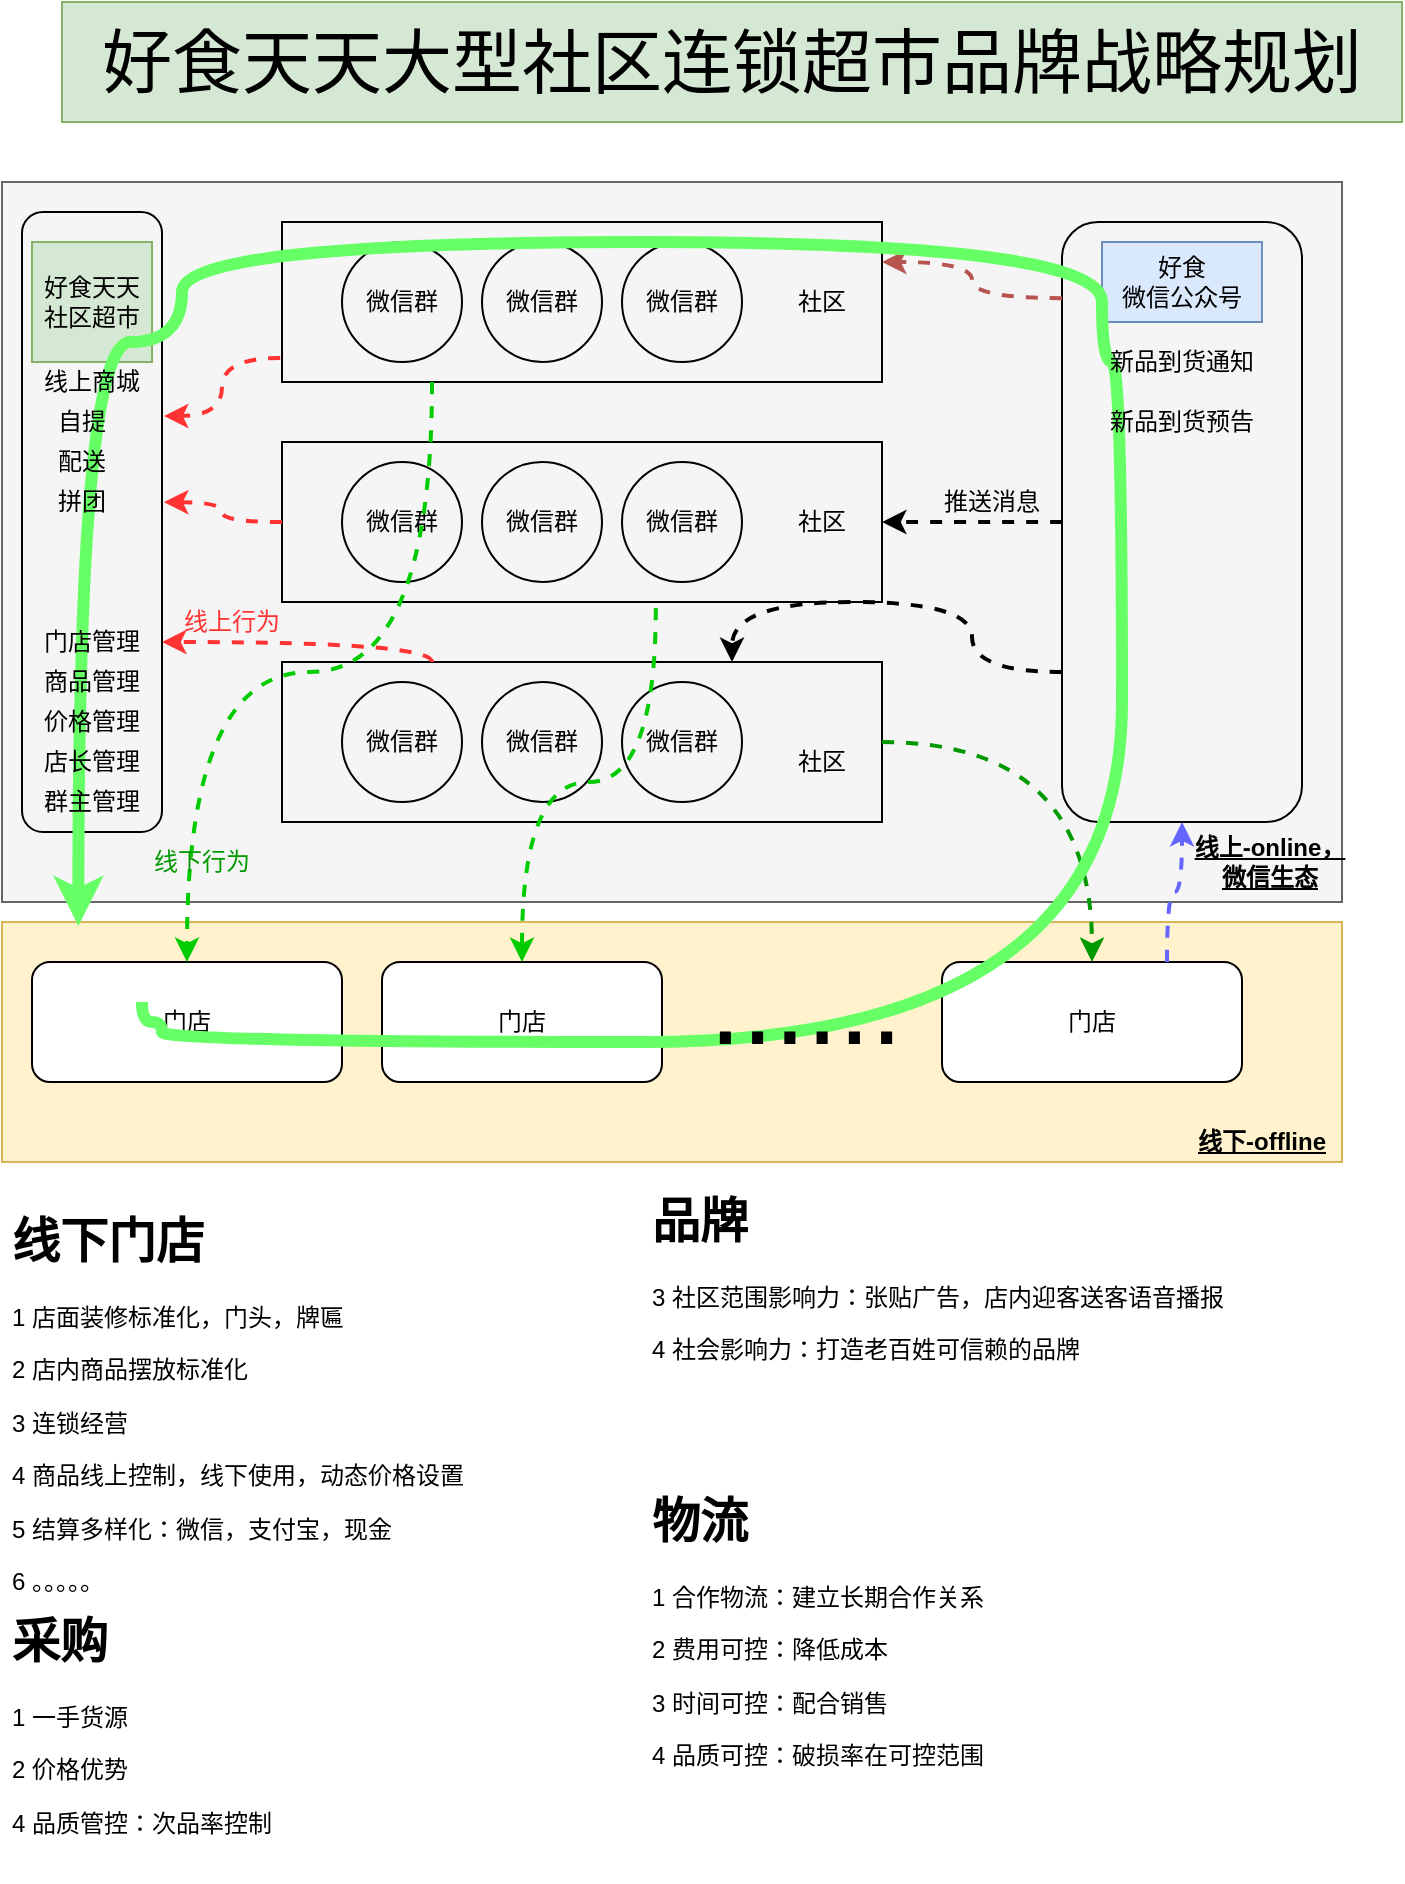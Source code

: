 <mxfile version="14.7.0" type="github">
  <diagram id="yglCbP8OD9rMLNFjM7ZE" name="第 1 页">
    <mxGraphModel dx="868" dy="421" grid="1" gridSize="10" guides="1" tooltips="1" connect="1" arrows="1" fold="1" page="1" pageScale="1" pageWidth="827" pageHeight="1169" math="0" shadow="0">
      <root>
        <mxCell id="0" />
        <mxCell id="1" parent="0" />
        <mxCell id="3iqUo-m16Uvu6Jflfh_F-33" value="" style="rounded=0;whiteSpace=wrap;html=1;fillColor=#f5f5f5;strokeColor=#666666;fontColor=#333333;" parent="1" vertex="1">
          <mxGeometry x="40" y="120" width="670" height="360" as="geometry" />
        </mxCell>
        <mxCell id="3iqUo-m16Uvu6Jflfh_F-6" value="" style="rounded=0;whiteSpace=wrap;html=1;fillColor=none;" parent="1" vertex="1">
          <mxGeometry x="180" y="140" width="300" height="80" as="geometry" />
        </mxCell>
        <mxCell id="3iqUo-m16Uvu6Jflfh_F-3" value="&lt;span&gt;微信群&lt;/span&gt;" style="ellipse;whiteSpace=wrap;html=1;aspect=fixed;fillColor=none;" parent="1" vertex="1">
          <mxGeometry x="210" y="150" width="60" height="60" as="geometry" />
        </mxCell>
        <mxCell id="3iqUo-m16Uvu6Jflfh_F-7" value="&lt;span&gt;微信群&lt;/span&gt;" style="ellipse;whiteSpace=wrap;html=1;aspect=fixed;fillColor=none;" parent="1" vertex="1">
          <mxGeometry x="280" y="150" width="60" height="60" as="geometry" />
        </mxCell>
        <mxCell id="3iqUo-m16Uvu6Jflfh_F-8" value="&lt;span&gt;微信群&lt;/span&gt;" style="ellipse;whiteSpace=wrap;html=1;aspect=fixed;fillColor=none;" parent="1" vertex="1">
          <mxGeometry x="350" y="150" width="60" height="60" as="geometry" />
        </mxCell>
        <mxCell id="3iqUo-m16Uvu6Jflfh_F-9" value="" style="rounded=0;whiteSpace=wrap;html=1;fillColor=none;" parent="1" vertex="1">
          <mxGeometry x="180" y="250" width="300" height="80" as="geometry" />
        </mxCell>
        <mxCell id="3iqUo-m16Uvu6Jflfh_F-10" value="&lt;span&gt;微信群&lt;/span&gt;" style="ellipse;whiteSpace=wrap;html=1;aspect=fixed;fillColor=none;" parent="1" vertex="1">
          <mxGeometry x="210" y="260" width="60" height="60" as="geometry" />
        </mxCell>
        <mxCell id="3iqUo-m16Uvu6Jflfh_F-11" value="&lt;span&gt;微信群&lt;/span&gt;" style="ellipse;whiteSpace=wrap;html=1;aspect=fixed;fillColor=none;" parent="1" vertex="1">
          <mxGeometry x="280" y="260" width="60" height="60" as="geometry" />
        </mxCell>
        <mxCell id="3iqUo-m16Uvu6Jflfh_F-12" value="&lt;span&gt;微信群&lt;/span&gt;" style="ellipse;whiteSpace=wrap;html=1;aspect=fixed;fillColor=none;" parent="1" vertex="1">
          <mxGeometry x="350" y="260" width="60" height="60" as="geometry" />
        </mxCell>
        <mxCell id="3iqUo-m16Uvu6Jflfh_F-13" value="" style="rounded=0;whiteSpace=wrap;html=1;fillColor=none;" parent="1" vertex="1">
          <mxGeometry x="180" y="360" width="300" height="80" as="geometry" />
        </mxCell>
        <mxCell id="3iqUo-m16Uvu6Jflfh_F-14" value="&lt;span&gt;微信群&lt;/span&gt;" style="ellipse;whiteSpace=wrap;html=1;aspect=fixed;fillColor=none;" parent="1" vertex="1">
          <mxGeometry x="210" y="370" width="60" height="60" as="geometry" />
        </mxCell>
        <mxCell id="3iqUo-m16Uvu6Jflfh_F-15" value="&lt;span&gt;微信群&lt;/span&gt;" style="ellipse;whiteSpace=wrap;html=1;aspect=fixed;fillColor=none;" parent="1" vertex="1">
          <mxGeometry x="280" y="370" width="60" height="60" as="geometry" />
        </mxCell>
        <mxCell id="3iqUo-m16Uvu6Jflfh_F-16" value="&lt;span&gt;微信群&lt;/span&gt;" style="ellipse;whiteSpace=wrap;html=1;aspect=fixed;fillColor=none;" parent="1" vertex="1">
          <mxGeometry x="350" y="370" width="60" height="60" as="geometry" />
        </mxCell>
        <mxCell id="3iqUo-m16Uvu6Jflfh_F-17" value="社区" style="text;html=1;strokeColor=none;fillColor=none;align=center;verticalAlign=middle;whiteSpace=wrap;rounded=0;" parent="1" vertex="1">
          <mxGeometry x="430" y="170" width="40" height="20" as="geometry" />
        </mxCell>
        <mxCell id="3iqUo-m16Uvu6Jflfh_F-18" value="社区" style="text;html=1;strokeColor=none;fillColor=none;align=center;verticalAlign=middle;whiteSpace=wrap;rounded=0;" parent="1" vertex="1">
          <mxGeometry x="430" y="280" width="40" height="20" as="geometry" />
        </mxCell>
        <mxCell id="3iqUo-m16Uvu6Jflfh_F-19" value="社区" style="text;html=1;strokeColor=none;fillColor=none;align=center;verticalAlign=middle;whiteSpace=wrap;rounded=0;" parent="1" vertex="1">
          <mxGeometry x="430" y="400" width="40" height="20" as="geometry" />
        </mxCell>
        <mxCell id="3iqUo-m16Uvu6Jflfh_F-20" value="" style="rounded=1;whiteSpace=wrap;html=1;fillColor=none;" parent="1" vertex="1">
          <mxGeometry x="50" y="135" width="70" height="310" as="geometry" />
        </mxCell>
        <mxCell id="3iqUo-m16Uvu6Jflfh_F-21" value="好食天天&lt;br&gt;社区超市" style="text;html=1;strokeColor=#82b366;fillColor=#d5e8d4;align=center;verticalAlign=middle;whiteSpace=wrap;rounded=0;" parent="1" vertex="1">
          <mxGeometry x="55" y="150" width="60" height="60" as="geometry" />
        </mxCell>
        <mxCell id="3iqUo-m16Uvu6Jflfh_F-22" value="" style="rounded=1;whiteSpace=wrap;html=1;fillColor=none;" parent="1" vertex="1">
          <mxGeometry x="570" y="140" width="120" height="300" as="geometry" />
        </mxCell>
        <mxCell id="3iqUo-m16Uvu6Jflfh_F-23" value="好食&lt;br&gt;微信公众号" style="text;html=1;strokeColor=#6c8ebf;fillColor=#dae8fc;align=center;verticalAlign=middle;whiteSpace=wrap;rounded=0;" parent="1" vertex="1">
          <mxGeometry x="590" y="150" width="80" height="40" as="geometry" />
        </mxCell>
        <mxCell id="3iqUo-m16Uvu6Jflfh_F-34" value="" style="rounded=0;whiteSpace=wrap;html=1;fillColor=#fff2cc;strokeColor=#d6b656;" parent="1" vertex="1">
          <mxGeometry x="40" y="490" width="670" height="120" as="geometry" />
        </mxCell>
        <mxCell id="3iqUo-m16Uvu6Jflfh_F-35" value="线上-online，微信生态" style="text;html=1;strokeColor=none;fillColor=none;align=center;verticalAlign=middle;whiteSpace=wrap;rounded=0;fontStyle=5" parent="1" vertex="1">
          <mxGeometry x="634" y="450" width="80" height="20" as="geometry" />
        </mxCell>
        <mxCell id="3iqUo-m16Uvu6Jflfh_F-36" value="线下-offline" style="text;html=1;strokeColor=none;fillColor=none;align=center;verticalAlign=middle;whiteSpace=wrap;rounded=0;fontStyle=5" parent="1" vertex="1">
          <mxGeometry x="630" y="590" width="80" height="20" as="geometry" />
        </mxCell>
        <mxCell id="3iqUo-m16Uvu6Jflfh_F-37" value="" style="endArrow=classic;html=1;exitX=0;exitY=0.127;exitDx=0;exitDy=0;entryX=1;entryY=0.25;entryDx=0;entryDy=0;endFill=1;exitPerimeter=0;dashed=1;edgeStyle=orthogonalEdgeStyle;curved=1;fillColor=#f8cecc;strokeColor=#b85450;strokeWidth=2;" parent="1" source="3iqUo-m16Uvu6Jflfh_F-22" target="3iqUo-m16Uvu6Jflfh_F-6" edge="1">
          <mxGeometry relative="1" as="geometry">
            <mxPoint x="600" y="320" as="sourcePoint" />
            <mxPoint x="700" y="320" as="targetPoint" />
          </mxGeometry>
        </mxCell>
        <mxCell id="3iqUo-m16Uvu6Jflfh_F-39" value="" style="endArrow=classic;html=1;exitX=0;exitY=0.5;exitDx=0;exitDy=0;endFill=1;dashed=1;edgeStyle=orthogonalEdgeStyle;curved=1;strokeWidth=2;" parent="1" source="3iqUo-m16Uvu6Jflfh_F-22" target="3iqUo-m16Uvu6Jflfh_F-9" edge="1">
          <mxGeometry relative="1" as="geometry">
            <mxPoint x="530" y="188.1" as="sourcePoint" />
            <mxPoint x="490" y="170" as="targetPoint" />
          </mxGeometry>
        </mxCell>
        <mxCell id="3iqUo-m16Uvu6Jflfh_F-40" value="" style="endArrow=classic;html=1;exitX=0;exitY=0.75;exitDx=0;exitDy=0;endFill=1;dashed=1;edgeStyle=orthogonalEdgeStyle;curved=1;entryX=0.75;entryY=0;entryDx=0;entryDy=0;strokeWidth=2;" parent="1" source="3iqUo-m16Uvu6Jflfh_F-22" target="3iqUo-m16Uvu6Jflfh_F-13" edge="1">
          <mxGeometry relative="1" as="geometry">
            <mxPoint x="530" y="300" as="sourcePoint" />
            <mxPoint x="490" y="300" as="targetPoint" />
            <Array as="points">
              <mxPoint x="525" y="365" />
              <mxPoint x="525" y="330" />
              <mxPoint x="405" y="330" />
            </Array>
          </mxGeometry>
        </mxCell>
        <mxCell id="3iqUo-m16Uvu6Jflfh_F-41" value="门店" style="rounded=1;whiteSpace=wrap;html=1;fillColor=#ffffff;" parent="1" vertex="1">
          <mxGeometry x="55" y="510" width="155" height="60" as="geometry" />
        </mxCell>
        <mxCell id="3iqUo-m16Uvu6Jflfh_F-42" value="&lt;span&gt;门店&lt;/span&gt;" style="rounded=1;whiteSpace=wrap;html=1;fillColor=#ffffff;" parent="1" vertex="1">
          <mxGeometry x="230" y="510" width="140" height="60" as="geometry" />
        </mxCell>
        <mxCell id="3iqUo-m16Uvu6Jflfh_F-43" value="&lt;span&gt;门店&lt;/span&gt;" style="rounded=1;whiteSpace=wrap;html=1;fillColor=#ffffff;" parent="1" vertex="1">
          <mxGeometry x="510" y="510" width="150" height="60" as="geometry" />
        </mxCell>
        <mxCell id="3iqUo-m16Uvu6Jflfh_F-45" value="&lt;h1&gt;线下门店&lt;/h1&gt;&lt;p&gt;1&amp;nbsp;店面装修标准化，门头，牌匾&lt;/p&gt;&lt;p&gt;2&amp;nbsp;店内商品摆放标准化&lt;/p&gt;&lt;p&gt;3&amp;nbsp;连锁经营&lt;/p&gt;&lt;p&gt;4&amp;nbsp;商品线上控制，线下使用，动态价格设置&lt;/p&gt;&lt;p&gt;5&amp;nbsp;结算多样化：微信，支付宝，现金&lt;/p&gt;&lt;p&gt;6 。。。。。&lt;/p&gt;&lt;p&gt;&lt;br&gt;&lt;/p&gt;" style="text;html=1;strokeColor=none;fillColor=none;spacing=5;spacingTop=-20;whiteSpace=wrap;overflow=hidden;rounded=0;" parent="1" vertex="1">
          <mxGeometry x="40" y="630" width="330" height="200" as="geometry" />
        </mxCell>
        <mxCell id="3iqUo-m16Uvu6Jflfh_F-46" value="&lt;h1&gt;品牌&lt;/h1&gt;&lt;p&gt;3&amp;nbsp;社区范围影响力：张贴广告，店内迎客送客语音播报&lt;br&gt;&lt;/p&gt;&lt;p&gt;4&amp;nbsp;社会影响力：打造老百姓可信赖的品牌&lt;/p&gt;&lt;p&gt;&lt;br&gt;&lt;/p&gt;" style="text;html=1;strokeColor=none;fillColor=none;spacing=5;spacingTop=-20;whiteSpace=wrap;overflow=hidden;rounded=0;" parent="1" vertex="1">
          <mxGeometry x="360" y="620" width="300" height="140" as="geometry" />
        </mxCell>
        <mxCell id="3iqUo-m16Uvu6Jflfh_F-47" value="&lt;h1&gt;采购&lt;/h1&gt;&lt;p&gt;1&amp;nbsp;一手货源&lt;/p&gt;&lt;p&gt;2&amp;nbsp;价格优势&lt;/p&gt;&lt;p&gt;4&amp;nbsp;品质管控：次品率控制&lt;/p&gt;&lt;p&gt;&lt;br&gt;&lt;/p&gt;" style="text;html=1;strokeColor=none;fillColor=none;spacing=5;spacingTop=-20;whiteSpace=wrap;overflow=hidden;rounded=0;" parent="1" vertex="1">
          <mxGeometry x="40" y="830" width="300" height="140" as="geometry" />
        </mxCell>
        <mxCell id="3iqUo-m16Uvu6Jflfh_F-48" value="&lt;h1&gt;物流&lt;/h1&gt;&lt;p&gt;1&amp;nbsp;合作物流：建立长期合作关系&lt;/p&gt;&lt;p&gt;2&amp;nbsp;费用可控：降低成本&lt;/p&gt;&lt;p&gt;3&amp;nbsp;时间可控：配合销售&lt;/p&gt;&lt;p&gt;4&amp;nbsp;品质可控：破损率在可控范围&lt;/p&gt;&lt;p&gt;&lt;br&gt;&lt;/p&gt;" style="text;html=1;strokeColor=none;fillColor=none;spacing=5;spacingTop=-20;whiteSpace=wrap;overflow=hidden;rounded=0;" parent="1" vertex="1">
          <mxGeometry x="360" y="770" width="300" height="150" as="geometry" />
        </mxCell>
        <mxCell id="3iqUo-m16Uvu6Jflfh_F-49" value="" style="endArrow=classic;html=1;dashed=1;strokeColor=#FF3333;strokeWidth=2;exitX=-0.003;exitY=0.85;exitDx=0;exitDy=0;exitPerimeter=0;edgeStyle=orthogonalEdgeStyle;curved=1;entryX=1.014;entryY=0.329;entryDx=0;entryDy=0;entryPerimeter=0;" parent="1" source="3iqUo-m16Uvu6Jflfh_F-6" target="3iqUo-m16Uvu6Jflfh_F-20" edge="1">
          <mxGeometry relative="1" as="geometry">
            <mxPoint x="90" y="320" as="sourcePoint" />
            <mxPoint x="250" y="320" as="targetPoint" />
          </mxGeometry>
        </mxCell>
        <mxCell id="3iqUo-m16Uvu6Jflfh_F-52" value="" style="endArrow=classic;html=1;dashed=1;strokeColor=#FF3333;strokeWidth=2;entryX=1.014;entryY=0.468;entryDx=0;entryDy=0;edgeStyle=orthogonalEdgeStyle;curved=1;entryPerimeter=0;" parent="1" source="3iqUo-m16Uvu6Jflfh_F-9" target="3iqUo-m16Uvu6Jflfh_F-20" edge="1">
          <mxGeometry relative="1" as="geometry">
            <mxPoint x="189.1" y="218" as="sourcePoint" />
            <mxPoint x="165" y="190" as="targetPoint" />
          </mxGeometry>
        </mxCell>
        <mxCell id="3iqUo-m16Uvu6Jflfh_F-56" value="" style="endArrow=classic;html=1;dashed=1;strokeColor=#FF3333;strokeWidth=2;edgeStyle=orthogonalEdgeStyle;curved=1;exitX=0.25;exitY=0;exitDx=0;exitDy=0;" parent="1" source="3iqUo-m16Uvu6Jflfh_F-13" target="3iqUo-m16Uvu6Jflfh_F-20" edge="1">
          <mxGeometry relative="1" as="geometry">
            <mxPoint x="190" y="300" as="sourcePoint" />
            <mxPoint x="130.98" y="290.08" as="targetPoint" />
            <Array as="points">
              <mxPoint x="255" y="350" />
            </Array>
          </mxGeometry>
        </mxCell>
        <mxCell id="3iqUo-m16Uvu6Jflfh_F-57" value="" style="endArrow=classic;html=1;endFill=1;dashed=1;edgeStyle=orthogonalEdgeStyle;curved=1;strokeWidth=2;strokeColor=#6666FF;exitX=0.75;exitY=0;exitDx=0;exitDy=0;" parent="1" source="3iqUo-m16Uvu6Jflfh_F-43" target="3iqUo-m16Uvu6Jflfh_F-22" edge="1">
          <mxGeometry relative="1" as="geometry">
            <mxPoint x="580" y="375" as="sourcePoint" />
            <mxPoint x="415" y="370" as="targetPoint" />
          </mxGeometry>
        </mxCell>
        <mxCell id="3iqUo-m16Uvu6Jflfh_F-60" value="" style="endArrow=classic;html=1;exitX=0.25;exitY=1;exitDx=0;exitDy=0;endFill=1;dashed=1;edgeStyle=orthogonalEdgeStyle;curved=1;strokeWidth=2;strokeColor=#00CC00;" parent="1" source="3iqUo-m16Uvu6Jflfh_F-6" target="3iqUo-m16Uvu6Jflfh_F-41" edge="1">
          <mxGeometry relative="1" as="geometry">
            <mxPoint x="570" y="520" as="sourcePoint" />
            <mxPoint x="640" y="450" as="targetPoint" />
          </mxGeometry>
        </mxCell>
        <mxCell id="3iqUo-m16Uvu6Jflfh_F-61" value="" style="endArrow=classic;html=1;exitX=0.623;exitY=1.038;exitDx=0;exitDy=0;endFill=1;dashed=1;edgeStyle=orthogonalEdgeStyle;curved=1;strokeWidth=2;exitPerimeter=0;strokeColor=#00CC00;" parent="1" source="3iqUo-m16Uvu6Jflfh_F-9" target="3iqUo-m16Uvu6Jflfh_F-42" edge="1">
          <mxGeometry relative="1" as="geometry">
            <mxPoint x="265" y="230" as="sourcePoint" />
            <mxPoint x="125" y="520" as="targetPoint" />
          </mxGeometry>
        </mxCell>
        <mxCell id="3iqUo-m16Uvu6Jflfh_F-62" value="" style="endArrow=classic;html=1;exitX=1;exitY=0.5;exitDx=0;exitDy=0;endFill=1;dashed=1;edgeStyle=orthogonalEdgeStyle;curved=1;strokeWidth=2;strokeColor=#009900;" parent="1" source="3iqUo-m16Uvu6Jflfh_F-13" target="3iqUo-m16Uvu6Jflfh_F-43" edge="1">
          <mxGeometry relative="1" as="geometry">
            <mxPoint x="376.9" y="343.04" as="sourcePoint" />
            <mxPoint x="270" y="520" as="targetPoint" />
          </mxGeometry>
        </mxCell>
        <mxCell id="3iqUo-m16Uvu6Jflfh_F-67" value="" style="endArrow=classic;html=1;strokeWidth=6;strokeColor=#66FF66;edgeStyle=orthogonalEdgeStyle;curved=1;entryX=0.057;entryY=0.017;entryDx=0;entryDy=0;entryPerimeter=0;" parent="1" target="3iqUo-m16Uvu6Jflfh_F-34" edge="1">
          <mxGeometry relative="1" as="geometry">
            <mxPoint x="110" y="530" as="sourcePoint" />
            <mxPoint x="730" y="370" as="targetPoint" />
            <Array as="points">
              <mxPoint x="110" y="540" />
              <mxPoint x="120" y="540" />
              <mxPoint x="120" y="550" />
              <mxPoint x="600" y="550" />
              <mxPoint x="600" y="210" />
              <mxPoint x="590" y="210" />
              <mxPoint x="590" y="150" />
              <mxPoint x="130" y="150" />
              <mxPoint x="130" y="200" />
              <mxPoint x="78" y="200" />
            </Array>
          </mxGeometry>
        </mxCell>
        <mxCell id="3iqUo-m16Uvu6Jflfh_F-63" value="门店管理" style="text;html=1;strokeColor=none;fillColor=none;align=center;verticalAlign=middle;whiteSpace=wrap;rounded=0;" parent="1" vertex="1">
          <mxGeometry x="55" y="340" width="60" height="20" as="geometry" />
        </mxCell>
        <mxCell id="3iqUo-m16Uvu6Jflfh_F-65" value="价格管理" style="text;html=1;strokeColor=none;fillColor=none;align=center;verticalAlign=middle;whiteSpace=wrap;rounded=0;" parent="1" vertex="1">
          <mxGeometry x="55" y="380" width="60" height="20" as="geometry" />
        </mxCell>
        <mxCell id="3iqUo-m16Uvu6Jflfh_F-64" value="商品管理" style="text;html=1;strokeColor=none;fillColor=none;align=center;verticalAlign=middle;whiteSpace=wrap;rounded=0;" parent="1" vertex="1">
          <mxGeometry x="55" y="360" width="60" height="20" as="geometry" />
        </mxCell>
        <mxCell id="3iqUo-m16Uvu6Jflfh_F-27" value="新品到货通知" style="text;html=1;strokeColor=none;fillColor=none;align=center;verticalAlign=middle;whiteSpace=wrap;rounded=0;" parent="1" vertex="1">
          <mxGeometry x="590" y="200" width="80" height="20" as="geometry" />
        </mxCell>
        <mxCell id="3iqUo-m16Uvu6Jflfh_F-28" value="新品到货预告" style="text;html=1;strokeColor=none;fillColor=none;align=center;verticalAlign=middle;whiteSpace=wrap;rounded=0;" parent="1" vertex="1">
          <mxGeometry x="590" y="230" width="80" height="20" as="geometry" />
        </mxCell>
        <mxCell id="3iqUo-m16Uvu6Jflfh_F-70" value="店长管理" style="text;html=1;strokeColor=none;fillColor=none;align=center;verticalAlign=middle;whiteSpace=wrap;rounded=0;" parent="1" vertex="1">
          <mxGeometry x="55" y="400" width="60" height="20" as="geometry" />
        </mxCell>
        <mxCell id="3iqUo-m16Uvu6Jflfh_F-71" value="群主管理" style="text;html=1;strokeColor=none;fillColor=none;align=center;verticalAlign=middle;whiteSpace=wrap;rounded=0;" parent="1" vertex="1">
          <mxGeometry x="55" y="420" width="60" height="20" as="geometry" />
        </mxCell>
        <mxCell id="3iqUo-m16Uvu6Jflfh_F-24" value="线上商城" style="text;html=1;strokeColor=none;fillColor=none;align=center;verticalAlign=middle;whiteSpace=wrap;rounded=0;" parent="1" vertex="1">
          <mxGeometry x="55" y="210" width="60" height="20" as="geometry" />
        </mxCell>
        <mxCell id="3iqUo-m16Uvu6Jflfh_F-25" value="自提" style="text;html=1;strokeColor=none;fillColor=none;align=center;verticalAlign=middle;whiteSpace=wrap;rounded=0;" parent="1" vertex="1">
          <mxGeometry x="50" y="230" width="60" height="20" as="geometry" />
        </mxCell>
        <mxCell id="3iqUo-m16Uvu6Jflfh_F-26" value="配送" style="text;html=1;strokeColor=none;fillColor=none;align=center;verticalAlign=middle;whiteSpace=wrap;rounded=0;" parent="1" vertex="1">
          <mxGeometry x="50" y="250" width="60" height="20" as="geometry" />
        </mxCell>
        <mxCell id="3iqUo-m16Uvu6Jflfh_F-72" value="拼团" style="text;html=1;strokeColor=none;fillColor=none;align=center;verticalAlign=middle;whiteSpace=wrap;rounded=0;" parent="1" vertex="1">
          <mxGeometry x="50" y="270" width="60" height="20" as="geometry" />
        </mxCell>
        <mxCell id="3iqUo-m16Uvu6Jflfh_F-76" value="......" style="text;html=1;strokeColor=none;fillColor=none;align=center;verticalAlign=middle;whiteSpace=wrap;rounded=0;strokeWidth=16;fontSize=58;" parent="1" vertex="1">
          <mxGeometry x="404" y="520" width="76" height="20" as="geometry" />
        </mxCell>
        <mxCell id="3iqUo-m16Uvu6Jflfh_F-78" value="推送消息" style="text;html=1;strokeColor=none;fillColor=none;align=center;verticalAlign=middle;whiteSpace=wrap;rounded=0;fontSize=12;" parent="1" vertex="1">
          <mxGeometry x="510" y="270" width="50" height="20" as="geometry" />
        </mxCell>
        <mxCell id="3iqUo-m16Uvu6Jflfh_F-79" value="线上行为" style="text;html=1;strokeColor=none;fillColor=none;align=center;verticalAlign=middle;whiteSpace=wrap;rounded=0;fontSize=12;fontColor=#FF3333;" parent="1" vertex="1">
          <mxGeometry x="130" y="330" width="50" height="20" as="geometry" />
        </mxCell>
        <mxCell id="3iqUo-m16Uvu6Jflfh_F-80" value="线下行为" style="text;html=1;strokeColor=none;fillColor=none;align=center;verticalAlign=middle;whiteSpace=wrap;rounded=0;fontSize=12;fontColor=#009900;" parent="1" vertex="1">
          <mxGeometry x="115" y="450" width="50" height="20" as="geometry" />
        </mxCell>
        <mxCell id="3iqUo-m16Uvu6Jflfh_F-81" value="好食天天大型社区连锁超市品牌战略规划" style="text;html=1;strokeColor=#82b366;fillColor=#d5e8d4;align=center;verticalAlign=middle;whiteSpace=wrap;rounded=0;fontSize=35;" parent="1" vertex="1">
          <mxGeometry x="70" y="30" width="670" height="60" as="geometry" />
        </mxCell>
      </root>
    </mxGraphModel>
  </diagram>
</mxfile>
